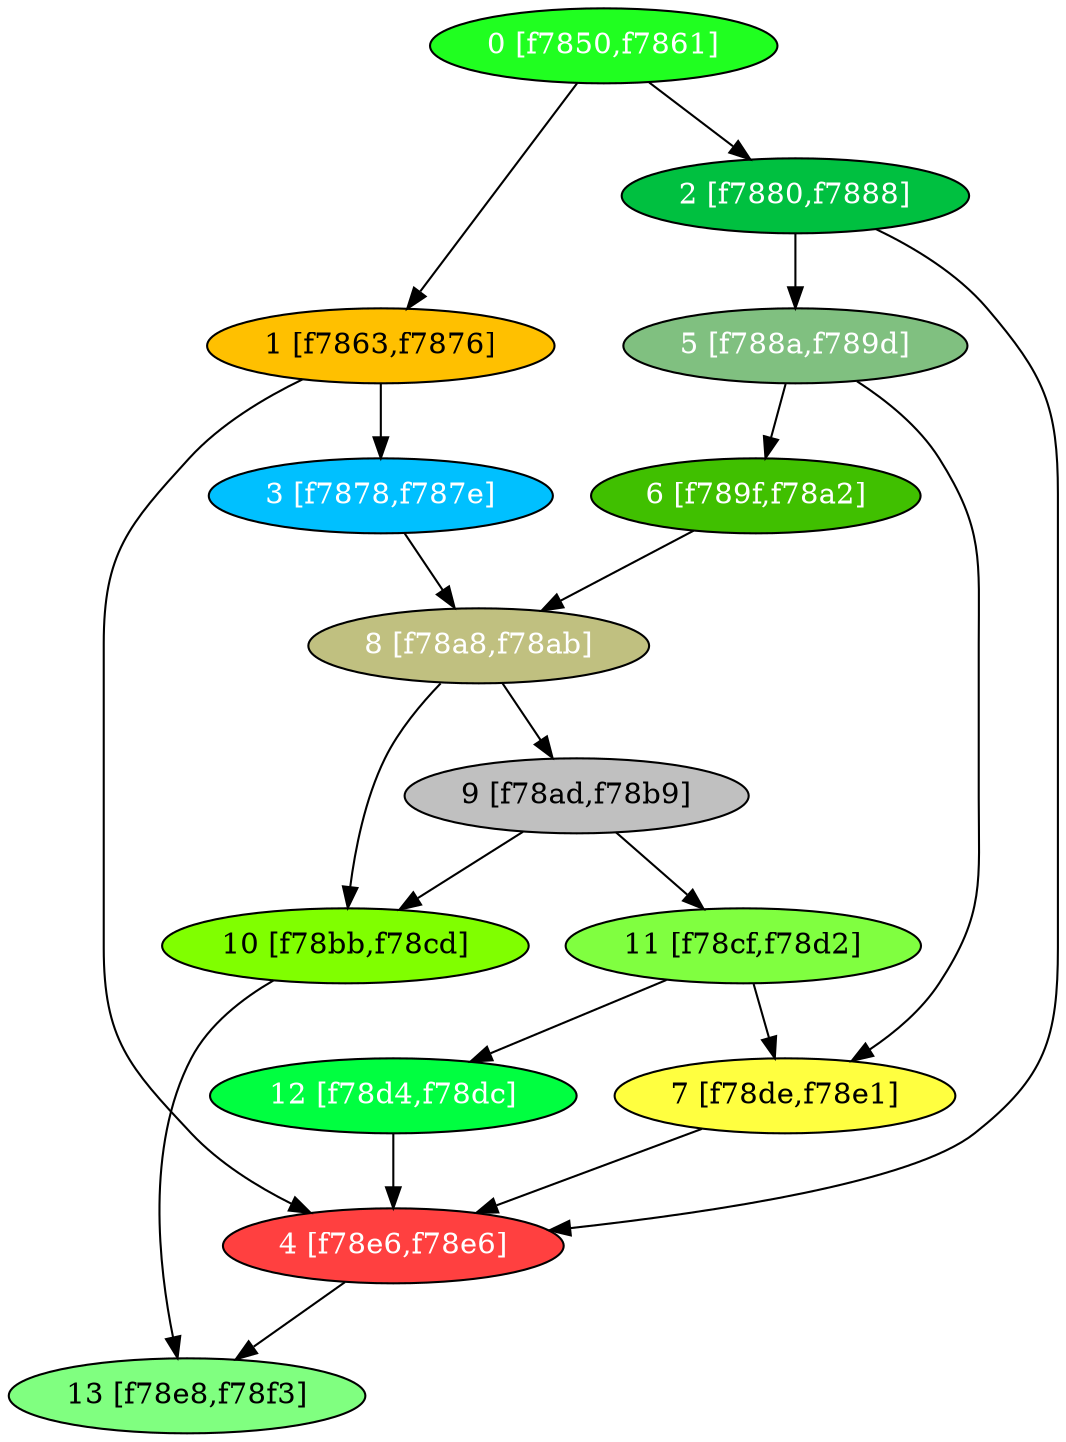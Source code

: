 diGraph libnss3{
	libnss3_0  [style=filled fillcolor="#20FF20" fontcolor="#ffffff" shape=oval label="0 [f7850,f7861]"]
	libnss3_1  [style=filled fillcolor="#FFC000" fontcolor="#000000" shape=oval label="1 [f7863,f7876]"]
	libnss3_2  [style=filled fillcolor="#00C040" fontcolor="#ffffff" shape=oval label="2 [f7880,f7888]"]
	libnss3_3  [style=filled fillcolor="#00C0FF" fontcolor="#ffffff" shape=oval label="3 [f7878,f787e]"]
	libnss3_4  [style=filled fillcolor="#FF4040" fontcolor="#ffffff" shape=oval label="4 [f78e6,f78e6]"]
	libnss3_5  [style=filled fillcolor="#80C080" fontcolor="#ffffff" shape=oval label="5 [f788a,f789d]"]
	libnss3_6  [style=filled fillcolor="#40C000" fontcolor="#ffffff" shape=oval label="6 [f789f,f78a2]"]
	libnss3_7  [style=filled fillcolor="#FFFF40" fontcolor="#000000" shape=oval label="7 [f78de,f78e1]"]
	libnss3_8  [style=filled fillcolor="#C0C080" fontcolor="#ffffff" shape=oval label="8 [f78a8,f78ab]"]
	libnss3_9  [style=filled fillcolor="#C0C0C0" fontcolor="#000000" shape=oval label="9 [f78ad,f78b9]"]
	libnss3_a  [style=filled fillcolor="#80FF00" fontcolor="#000000" shape=oval label="10 [f78bb,f78cd]"]
	libnss3_b  [style=filled fillcolor="#80FF40" fontcolor="#000000" shape=oval label="11 [f78cf,f78d2]"]
	libnss3_c  [style=filled fillcolor="#00FF40" fontcolor="#ffffff" shape=oval label="12 [f78d4,f78dc]"]
	libnss3_d  [style=filled fillcolor="#80FF80" fontcolor="#000000" shape=oval label="13 [f78e8,f78f3]"]

	libnss3_0 -> libnss3_1
	libnss3_0 -> libnss3_2
	libnss3_1 -> libnss3_3
	libnss3_1 -> libnss3_4
	libnss3_2 -> libnss3_4
	libnss3_2 -> libnss3_5
	libnss3_3 -> libnss3_8
	libnss3_4 -> libnss3_d
	libnss3_5 -> libnss3_6
	libnss3_5 -> libnss3_7
	libnss3_6 -> libnss3_8
	libnss3_7 -> libnss3_4
	libnss3_8 -> libnss3_9
	libnss3_8 -> libnss3_a
	libnss3_9 -> libnss3_a
	libnss3_9 -> libnss3_b
	libnss3_a -> libnss3_d
	libnss3_b -> libnss3_7
	libnss3_b -> libnss3_c
	libnss3_c -> libnss3_4
}